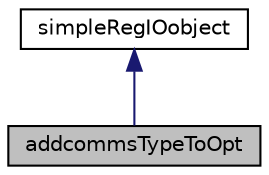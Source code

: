 digraph "addcommsTypeToOpt"
{
  bgcolor="transparent";
  edge [fontname="Helvetica",fontsize="10",labelfontname="Helvetica",labelfontsize="10"];
  node [fontname="Helvetica",fontsize="10",shape=record];
  Node1 [label="addcommsTypeToOpt",height=0.2,width=0.4,color="black", fillcolor="grey75", style="filled", fontcolor="black"];
  Node2 -> Node1 [dir="back",color="midnightblue",fontsize="10",style="solid",fontname="Helvetica"];
  Node2 [label="simpleRegIOobject",height=0.2,width=0.4,color="black",URL="$a02313.html",tooltip="Abstract base class for registered object with I/O. Used in debug symbol registration. "];
}
